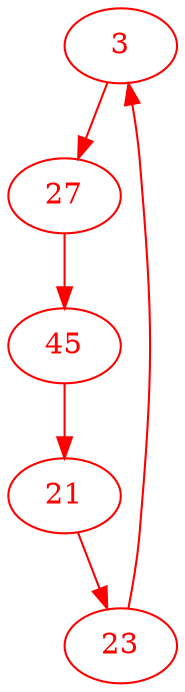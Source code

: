 digraph g{
node [color = red, fontcolor=red]; 3 21 23 27 45 ;
3 -> 27 [color=red] ;
21 -> 23 [color=red] ;
23 -> 3 [color=red] ;
27 -> 45 [color=red] ;
45 -> 21 [color=red] ;
}